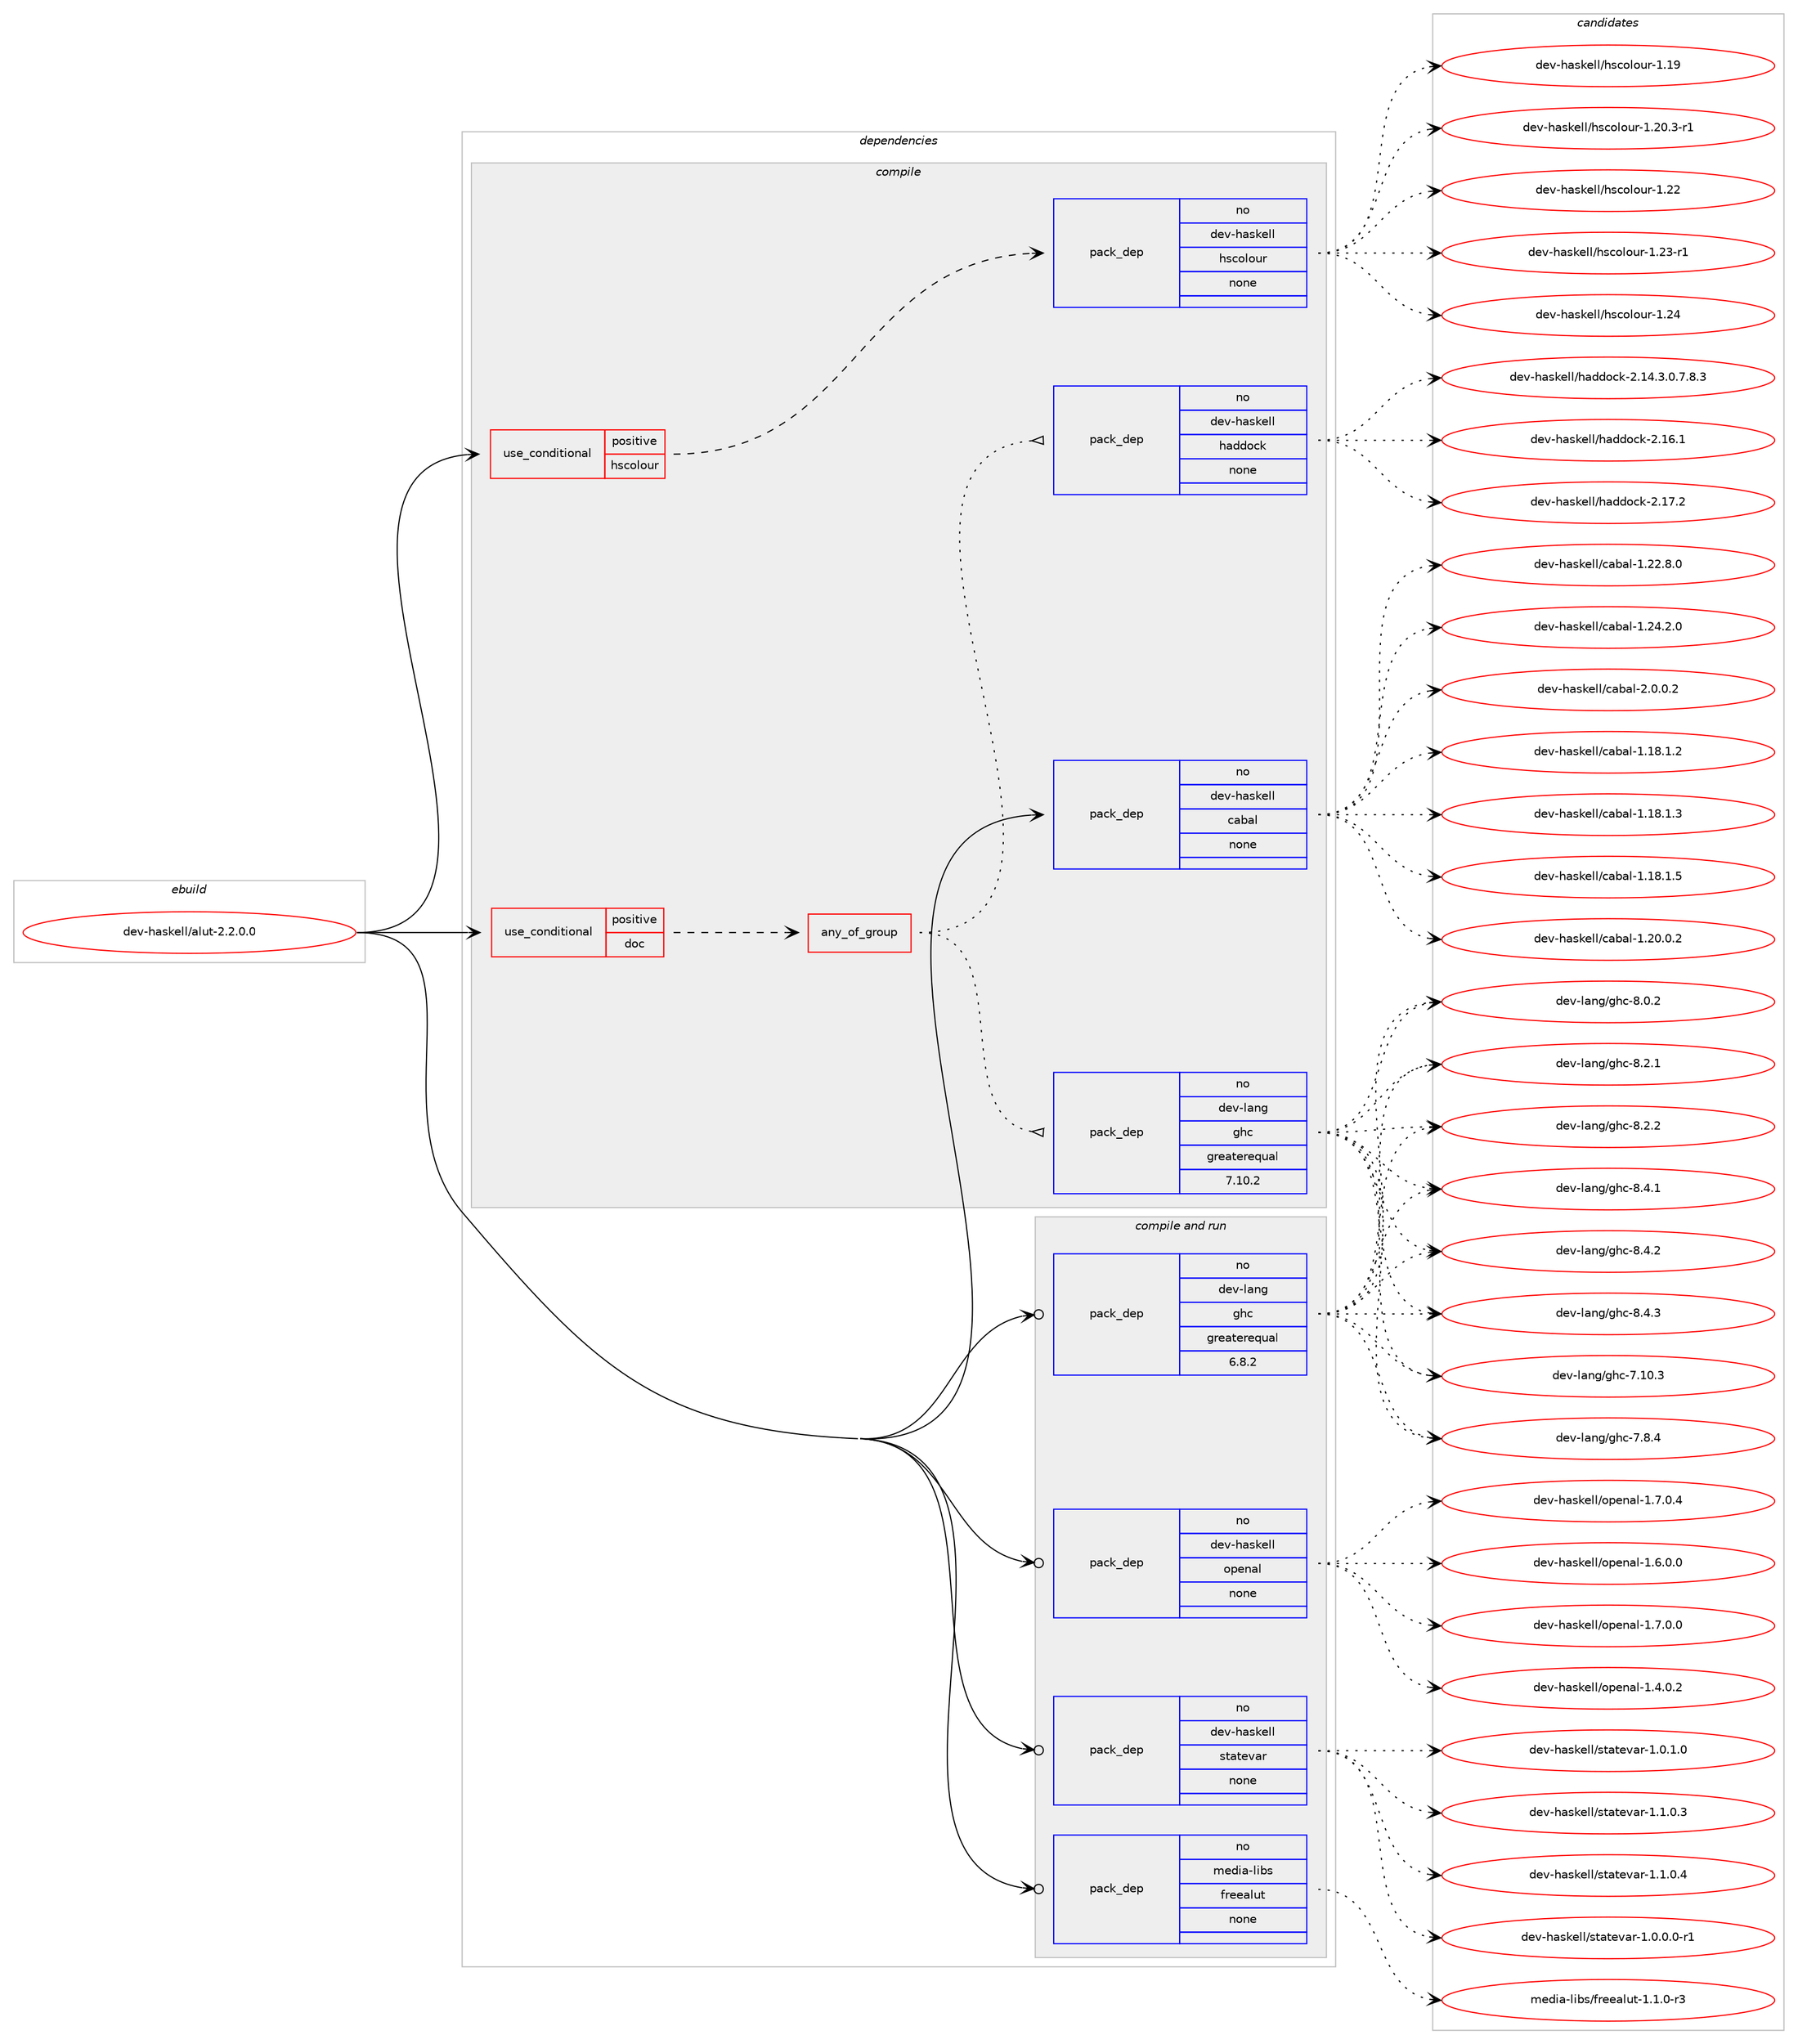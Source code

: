 digraph prolog {

# *************
# Graph options
# *************

newrank=true;
concentrate=true;
compound=true;
graph [rankdir=LR,fontname=Helvetica,fontsize=10,ranksep=1.5];#, ranksep=2.5, nodesep=0.2];
edge  [arrowhead=vee];
node  [fontname=Helvetica,fontsize=10];

# **********
# The ebuild
# **********

subgraph cluster_leftcol {
color=gray;
rank=same;
label=<<i>ebuild</i>>;
id [label="dev-haskell/alut-2.2.0.0", color=red, width=4, href="../dev-haskell/alut-2.2.0.0.svg"];
}

# ****************
# The dependencies
# ****************

subgraph cluster_midcol {
color=gray;
label=<<i>dependencies</i>>;
subgraph cluster_compile {
fillcolor="#eeeeee";
style=filled;
label=<<i>compile</i>>;
subgraph cond358512 {
dependency1325811 [label=<<TABLE BORDER="0" CELLBORDER="1" CELLSPACING="0" CELLPADDING="4"><TR><TD ROWSPAN="3" CELLPADDING="10">use_conditional</TD></TR><TR><TD>positive</TD></TR><TR><TD>doc</TD></TR></TABLE>>, shape=none, color=red];
subgraph any20498 {
dependency1325812 [label=<<TABLE BORDER="0" CELLBORDER="1" CELLSPACING="0" CELLPADDING="4"><TR><TD CELLPADDING="10">any_of_group</TD></TR></TABLE>>, shape=none, color=red];subgraph pack946249 {
dependency1325813 [label=<<TABLE BORDER="0" CELLBORDER="1" CELLSPACING="0" CELLPADDING="4" WIDTH="220"><TR><TD ROWSPAN="6" CELLPADDING="30">pack_dep</TD></TR><TR><TD WIDTH="110">no</TD></TR><TR><TD>dev-haskell</TD></TR><TR><TD>haddock</TD></TR><TR><TD>none</TD></TR><TR><TD></TD></TR></TABLE>>, shape=none, color=blue];
}
dependency1325812:e -> dependency1325813:w [weight=20,style="dotted",arrowhead="oinv"];
subgraph pack946250 {
dependency1325814 [label=<<TABLE BORDER="0" CELLBORDER="1" CELLSPACING="0" CELLPADDING="4" WIDTH="220"><TR><TD ROWSPAN="6" CELLPADDING="30">pack_dep</TD></TR><TR><TD WIDTH="110">no</TD></TR><TR><TD>dev-lang</TD></TR><TR><TD>ghc</TD></TR><TR><TD>greaterequal</TD></TR><TR><TD>7.10.2</TD></TR></TABLE>>, shape=none, color=blue];
}
dependency1325812:e -> dependency1325814:w [weight=20,style="dotted",arrowhead="oinv"];
}
dependency1325811:e -> dependency1325812:w [weight=20,style="dashed",arrowhead="vee"];
}
id:e -> dependency1325811:w [weight=20,style="solid",arrowhead="vee"];
subgraph cond358513 {
dependency1325815 [label=<<TABLE BORDER="0" CELLBORDER="1" CELLSPACING="0" CELLPADDING="4"><TR><TD ROWSPAN="3" CELLPADDING="10">use_conditional</TD></TR><TR><TD>positive</TD></TR><TR><TD>hscolour</TD></TR></TABLE>>, shape=none, color=red];
subgraph pack946251 {
dependency1325816 [label=<<TABLE BORDER="0" CELLBORDER="1" CELLSPACING="0" CELLPADDING="4" WIDTH="220"><TR><TD ROWSPAN="6" CELLPADDING="30">pack_dep</TD></TR><TR><TD WIDTH="110">no</TD></TR><TR><TD>dev-haskell</TD></TR><TR><TD>hscolour</TD></TR><TR><TD>none</TD></TR><TR><TD></TD></TR></TABLE>>, shape=none, color=blue];
}
dependency1325815:e -> dependency1325816:w [weight=20,style="dashed",arrowhead="vee"];
}
id:e -> dependency1325815:w [weight=20,style="solid",arrowhead="vee"];
subgraph pack946252 {
dependency1325817 [label=<<TABLE BORDER="0" CELLBORDER="1" CELLSPACING="0" CELLPADDING="4" WIDTH="220"><TR><TD ROWSPAN="6" CELLPADDING="30">pack_dep</TD></TR><TR><TD WIDTH="110">no</TD></TR><TR><TD>dev-haskell</TD></TR><TR><TD>cabal</TD></TR><TR><TD>none</TD></TR><TR><TD></TD></TR></TABLE>>, shape=none, color=blue];
}
id:e -> dependency1325817:w [weight=20,style="solid",arrowhead="vee"];
}
subgraph cluster_compileandrun {
fillcolor="#eeeeee";
style=filled;
label=<<i>compile and run</i>>;
subgraph pack946253 {
dependency1325818 [label=<<TABLE BORDER="0" CELLBORDER="1" CELLSPACING="0" CELLPADDING="4" WIDTH="220"><TR><TD ROWSPAN="6" CELLPADDING="30">pack_dep</TD></TR><TR><TD WIDTH="110">no</TD></TR><TR><TD>dev-haskell</TD></TR><TR><TD>openal</TD></TR><TR><TD>none</TD></TR><TR><TD></TD></TR></TABLE>>, shape=none, color=blue];
}
id:e -> dependency1325818:w [weight=20,style="solid",arrowhead="odotvee"];
subgraph pack946254 {
dependency1325819 [label=<<TABLE BORDER="0" CELLBORDER="1" CELLSPACING="0" CELLPADDING="4" WIDTH="220"><TR><TD ROWSPAN="6" CELLPADDING="30">pack_dep</TD></TR><TR><TD WIDTH="110">no</TD></TR><TR><TD>dev-haskell</TD></TR><TR><TD>statevar</TD></TR><TR><TD>none</TD></TR><TR><TD></TD></TR></TABLE>>, shape=none, color=blue];
}
id:e -> dependency1325819:w [weight=20,style="solid",arrowhead="odotvee"];
subgraph pack946255 {
dependency1325820 [label=<<TABLE BORDER="0" CELLBORDER="1" CELLSPACING="0" CELLPADDING="4" WIDTH="220"><TR><TD ROWSPAN="6" CELLPADDING="30">pack_dep</TD></TR><TR><TD WIDTH="110">no</TD></TR><TR><TD>dev-lang</TD></TR><TR><TD>ghc</TD></TR><TR><TD>greaterequal</TD></TR><TR><TD>6.8.2</TD></TR></TABLE>>, shape=none, color=blue];
}
id:e -> dependency1325820:w [weight=20,style="solid",arrowhead="odotvee"];
subgraph pack946256 {
dependency1325821 [label=<<TABLE BORDER="0" CELLBORDER="1" CELLSPACING="0" CELLPADDING="4" WIDTH="220"><TR><TD ROWSPAN="6" CELLPADDING="30">pack_dep</TD></TR><TR><TD WIDTH="110">no</TD></TR><TR><TD>media-libs</TD></TR><TR><TD>freealut</TD></TR><TR><TD>none</TD></TR><TR><TD></TD></TR></TABLE>>, shape=none, color=blue];
}
id:e -> dependency1325821:w [weight=20,style="solid",arrowhead="odotvee"];
}
subgraph cluster_run {
fillcolor="#eeeeee";
style=filled;
label=<<i>run</i>>;
}
}

# **************
# The candidates
# **************

subgraph cluster_choices {
rank=same;
color=gray;
label=<<i>candidates</i>>;

subgraph choice946249 {
color=black;
nodesep=1;
choice1001011184510497115107101108108471049710010011199107455046495246514648465546564651 [label="dev-haskell/haddock-2.14.3.0.7.8.3", color=red, width=4,href="../dev-haskell/haddock-2.14.3.0.7.8.3.svg"];
choice100101118451049711510710110810847104971001001119910745504649544649 [label="dev-haskell/haddock-2.16.1", color=red, width=4,href="../dev-haskell/haddock-2.16.1.svg"];
choice100101118451049711510710110810847104971001001119910745504649554650 [label="dev-haskell/haddock-2.17.2", color=red, width=4,href="../dev-haskell/haddock-2.17.2.svg"];
dependency1325813:e -> choice1001011184510497115107101108108471049710010011199107455046495246514648465546564651:w [style=dotted,weight="100"];
dependency1325813:e -> choice100101118451049711510710110810847104971001001119910745504649544649:w [style=dotted,weight="100"];
dependency1325813:e -> choice100101118451049711510710110810847104971001001119910745504649554650:w [style=dotted,weight="100"];
}
subgraph choice946250 {
color=black;
nodesep=1;
choice1001011184510897110103471031049945554649484651 [label="dev-lang/ghc-7.10.3", color=red, width=4,href="../dev-lang/ghc-7.10.3.svg"];
choice10010111845108971101034710310499455546564652 [label="dev-lang/ghc-7.8.4", color=red, width=4,href="../dev-lang/ghc-7.8.4.svg"];
choice10010111845108971101034710310499455646484650 [label="dev-lang/ghc-8.0.2", color=red, width=4,href="../dev-lang/ghc-8.0.2.svg"];
choice10010111845108971101034710310499455646504649 [label="dev-lang/ghc-8.2.1", color=red, width=4,href="../dev-lang/ghc-8.2.1.svg"];
choice10010111845108971101034710310499455646504650 [label="dev-lang/ghc-8.2.2", color=red, width=4,href="../dev-lang/ghc-8.2.2.svg"];
choice10010111845108971101034710310499455646524649 [label="dev-lang/ghc-8.4.1", color=red, width=4,href="../dev-lang/ghc-8.4.1.svg"];
choice10010111845108971101034710310499455646524650 [label="dev-lang/ghc-8.4.2", color=red, width=4,href="../dev-lang/ghc-8.4.2.svg"];
choice10010111845108971101034710310499455646524651 [label="dev-lang/ghc-8.4.3", color=red, width=4,href="../dev-lang/ghc-8.4.3.svg"];
dependency1325814:e -> choice1001011184510897110103471031049945554649484651:w [style=dotted,weight="100"];
dependency1325814:e -> choice10010111845108971101034710310499455546564652:w [style=dotted,weight="100"];
dependency1325814:e -> choice10010111845108971101034710310499455646484650:w [style=dotted,weight="100"];
dependency1325814:e -> choice10010111845108971101034710310499455646504649:w [style=dotted,weight="100"];
dependency1325814:e -> choice10010111845108971101034710310499455646504650:w [style=dotted,weight="100"];
dependency1325814:e -> choice10010111845108971101034710310499455646524649:w [style=dotted,weight="100"];
dependency1325814:e -> choice10010111845108971101034710310499455646524650:w [style=dotted,weight="100"];
dependency1325814:e -> choice10010111845108971101034710310499455646524651:w [style=dotted,weight="100"];
}
subgraph choice946251 {
color=black;
nodesep=1;
choice100101118451049711510710110810847104115991111081111171144549464957 [label="dev-haskell/hscolour-1.19", color=red, width=4,href="../dev-haskell/hscolour-1.19.svg"];
choice10010111845104971151071011081084710411599111108111117114454946504846514511449 [label="dev-haskell/hscolour-1.20.3-r1", color=red, width=4,href="../dev-haskell/hscolour-1.20.3-r1.svg"];
choice100101118451049711510710110810847104115991111081111171144549465050 [label="dev-haskell/hscolour-1.22", color=red, width=4,href="../dev-haskell/hscolour-1.22.svg"];
choice1001011184510497115107101108108471041159911110811111711445494650514511449 [label="dev-haskell/hscolour-1.23-r1", color=red, width=4,href="../dev-haskell/hscolour-1.23-r1.svg"];
choice100101118451049711510710110810847104115991111081111171144549465052 [label="dev-haskell/hscolour-1.24", color=red, width=4,href="../dev-haskell/hscolour-1.24.svg"];
dependency1325816:e -> choice100101118451049711510710110810847104115991111081111171144549464957:w [style=dotted,weight="100"];
dependency1325816:e -> choice10010111845104971151071011081084710411599111108111117114454946504846514511449:w [style=dotted,weight="100"];
dependency1325816:e -> choice100101118451049711510710110810847104115991111081111171144549465050:w [style=dotted,weight="100"];
dependency1325816:e -> choice1001011184510497115107101108108471041159911110811111711445494650514511449:w [style=dotted,weight="100"];
dependency1325816:e -> choice100101118451049711510710110810847104115991111081111171144549465052:w [style=dotted,weight="100"];
}
subgraph choice946252 {
color=black;
nodesep=1;
choice10010111845104971151071011081084799979897108454946495646494650 [label="dev-haskell/cabal-1.18.1.2", color=red, width=4,href="../dev-haskell/cabal-1.18.1.2.svg"];
choice10010111845104971151071011081084799979897108454946495646494651 [label="dev-haskell/cabal-1.18.1.3", color=red, width=4,href="../dev-haskell/cabal-1.18.1.3.svg"];
choice10010111845104971151071011081084799979897108454946495646494653 [label="dev-haskell/cabal-1.18.1.5", color=red, width=4,href="../dev-haskell/cabal-1.18.1.5.svg"];
choice10010111845104971151071011081084799979897108454946504846484650 [label="dev-haskell/cabal-1.20.0.2", color=red, width=4,href="../dev-haskell/cabal-1.20.0.2.svg"];
choice10010111845104971151071011081084799979897108454946505046564648 [label="dev-haskell/cabal-1.22.8.0", color=red, width=4,href="../dev-haskell/cabal-1.22.8.0.svg"];
choice10010111845104971151071011081084799979897108454946505246504648 [label="dev-haskell/cabal-1.24.2.0", color=red, width=4,href="../dev-haskell/cabal-1.24.2.0.svg"];
choice100101118451049711510710110810847999798971084550464846484650 [label="dev-haskell/cabal-2.0.0.2", color=red, width=4,href="../dev-haskell/cabal-2.0.0.2.svg"];
dependency1325817:e -> choice10010111845104971151071011081084799979897108454946495646494650:w [style=dotted,weight="100"];
dependency1325817:e -> choice10010111845104971151071011081084799979897108454946495646494651:w [style=dotted,weight="100"];
dependency1325817:e -> choice10010111845104971151071011081084799979897108454946495646494653:w [style=dotted,weight="100"];
dependency1325817:e -> choice10010111845104971151071011081084799979897108454946504846484650:w [style=dotted,weight="100"];
dependency1325817:e -> choice10010111845104971151071011081084799979897108454946505046564648:w [style=dotted,weight="100"];
dependency1325817:e -> choice10010111845104971151071011081084799979897108454946505246504648:w [style=dotted,weight="100"];
dependency1325817:e -> choice100101118451049711510710110810847999798971084550464846484650:w [style=dotted,weight="100"];
}
subgraph choice946253 {
color=black;
nodesep=1;
choice100101118451049711510710110810847111112101110971084549465246484650 [label="dev-haskell/openal-1.4.0.2", color=red, width=4,href="../dev-haskell/openal-1.4.0.2.svg"];
choice100101118451049711510710110810847111112101110971084549465446484648 [label="dev-haskell/openal-1.6.0.0", color=red, width=4,href="../dev-haskell/openal-1.6.0.0.svg"];
choice100101118451049711510710110810847111112101110971084549465546484648 [label="dev-haskell/openal-1.7.0.0", color=red, width=4,href="../dev-haskell/openal-1.7.0.0.svg"];
choice100101118451049711510710110810847111112101110971084549465546484652 [label="dev-haskell/openal-1.7.0.4", color=red, width=4,href="../dev-haskell/openal-1.7.0.4.svg"];
dependency1325818:e -> choice100101118451049711510710110810847111112101110971084549465246484650:w [style=dotted,weight="100"];
dependency1325818:e -> choice100101118451049711510710110810847111112101110971084549465446484648:w [style=dotted,weight="100"];
dependency1325818:e -> choice100101118451049711510710110810847111112101110971084549465546484648:w [style=dotted,weight="100"];
dependency1325818:e -> choice100101118451049711510710110810847111112101110971084549465546484652:w [style=dotted,weight="100"];
}
subgraph choice946254 {
color=black;
nodesep=1;
choice100101118451049711510710110810847115116971161011189711445494648464846484511449 [label="dev-haskell/statevar-1.0.0.0-r1", color=red, width=4,href="../dev-haskell/statevar-1.0.0.0-r1.svg"];
choice10010111845104971151071011081084711511697116101118971144549464846494648 [label="dev-haskell/statevar-1.0.1.0", color=red, width=4,href="../dev-haskell/statevar-1.0.1.0.svg"];
choice10010111845104971151071011081084711511697116101118971144549464946484651 [label="dev-haskell/statevar-1.1.0.3", color=red, width=4,href="../dev-haskell/statevar-1.1.0.3.svg"];
choice10010111845104971151071011081084711511697116101118971144549464946484652 [label="dev-haskell/statevar-1.1.0.4", color=red, width=4,href="../dev-haskell/statevar-1.1.0.4.svg"];
dependency1325819:e -> choice100101118451049711510710110810847115116971161011189711445494648464846484511449:w [style=dotted,weight="100"];
dependency1325819:e -> choice10010111845104971151071011081084711511697116101118971144549464846494648:w [style=dotted,weight="100"];
dependency1325819:e -> choice10010111845104971151071011081084711511697116101118971144549464946484651:w [style=dotted,weight="100"];
dependency1325819:e -> choice10010111845104971151071011081084711511697116101118971144549464946484652:w [style=dotted,weight="100"];
}
subgraph choice946255 {
color=black;
nodesep=1;
choice1001011184510897110103471031049945554649484651 [label="dev-lang/ghc-7.10.3", color=red, width=4,href="../dev-lang/ghc-7.10.3.svg"];
choice10010111845108971101034710310499455546564652 [label="dev-lang/ghc-7.8.4", color=red, width=4,href="../dev-lang/ghc-7.8.4.svg"];
choice10010111845108971101034710310499455646484650 [label="dev-lang/ghc-8.0.2", color=red, width=4,href="../dev-lang/ghc-8.0.2.svg"];
choice10010111845108971101034710310499455646504649 [label="dev-lang/ghc-8.2.1", color=red, width=4,href="../dev-lang/ghc-8.2.1.svg"];
choice10010111845108971101034710310499455646504650 [label="dev-lang/ghc-8.2.2", color=red, width=4,href="../dev-lang/ghc-8.2.2.svg"];
choice10010111845108971101034710310499455646524649 [label="dev-lang/ghc-8.4.1", color=red, width=4,href="../dev-lang/ghc-8.4.1.svg"];
choice10010111845108971101034710310499455646524650 [label="dev-lang/ghc-8.4.2", color=red, width=4,href="../dev-lang/ghc-8.4.2.svg"];
choice10010111845108971101034710310499455646524651 [label="dev-lang/ghc-8.4.3", color=red, width=4,href="../dev-lang/ghc-8.4.3.svg"];
dependency1325820:e -> choice1001011184510897110103471031049945554649484651:w [style=dotted,weight="100"];
dependency1325820:e -> choice10010111845108971101034710310499455546564652:w [style=dotted,weight="100"];
dependency1325820:e -> choice10010111845108971101034710310499455646484650:w [style=dotted,weight="100"];
dependency1325820:e -> choice10010111845108971101034710310499455646504649:w [style=dotted,weight="100"];
dependency1325820:e -> choice10010111845108971101034710310499455646504650:w [style=dotted,weight="100"];
dependency1325820:e -> choice10010111845108971101034710310499455646524649:w [style=dotted,weight="100"];
dependency1325820:e -> choice10010111845108971101034710310499455646524650:w [style=dotted,weight="100"];
dependency1325820:e -> choice10010111845108971101034710310499455646524651:w [style=dotted,weight="100"];
}
subgraph choice946256 {
color=black;
nodesep=1;
choice10910110010597451081059811547102114101101971081171164549464946484511451 [label="media-libs/freealut-1.1.0-r3", color=red, width=4,href="../media-libs/freealut-1.1.0-r3.svg"];
dependency1325821:e -> choice10910110010597451081059811547102114101101971081171164549464946484511451:w [style=dotted,weight="100"];
}
}

}
